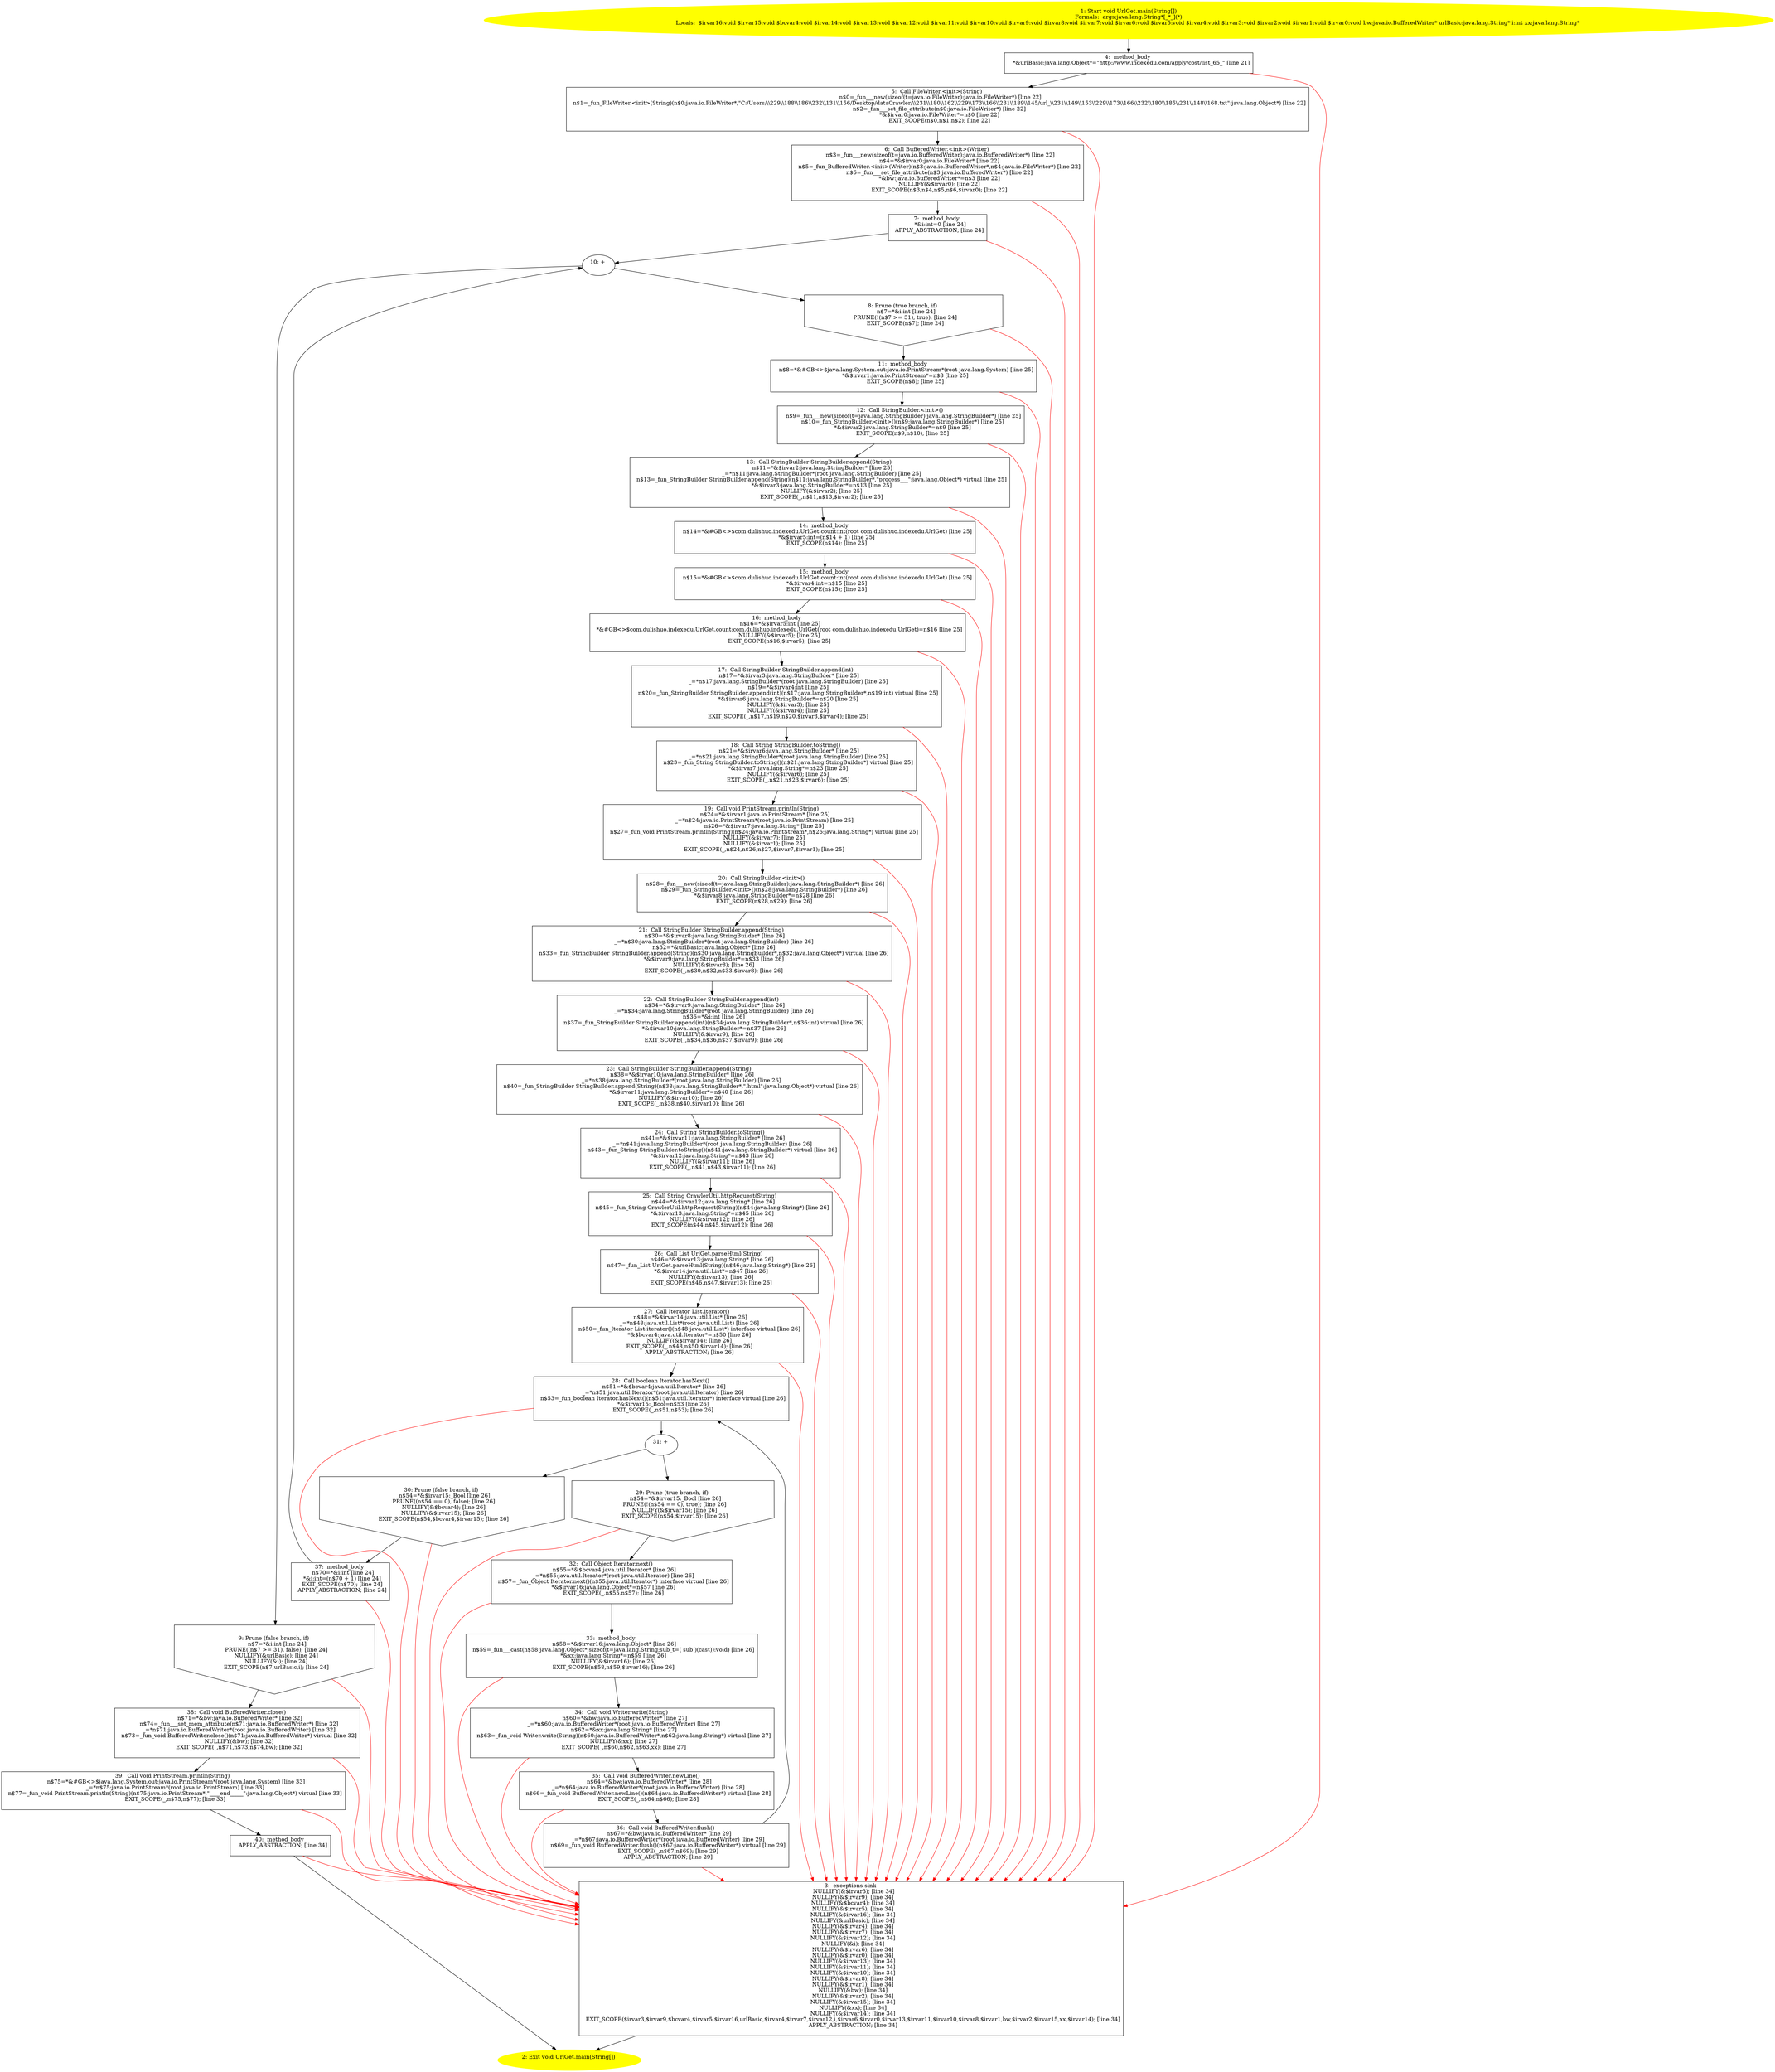 /* @generated */
digraph cfg {
"com.dulishuo.indexedu.UrlGet.main(java.lang.String[]):void.5626aa7eb2951cc843f4ebb3ff93b8fa_1" [label="1: Start void UrlGet.main(String[])\nFormals:  args:java.lang.String*[_*_](*)\nLocals:  $irvar16:void $irvar15:void $bcvar4:void $irvar14:void $irvar13:void $irvar12:void $irvar11:void $irvar10:void $irvar9:void $irvar8:void $irvar7:void $irvar6:void $irvar5:void $irvar4:void $irvar3:void $irvar2:void $irvar1:void $irvar0:void bw:java.io.BufferedWriter* urlBasic:java.lang.String* i:int xx:java.lang.String* \n  " color=yellow style=filled]
	

	 "com.dulishuo.indexedu.UrlGet.main(java.lang.String[]):void.5626aa7eb2951cc843f4ebb3ff93b8fa_1" -> "com.dulishuo.indexedu.UrlGet.main(java.lang.String[]):void.5626aa7eb2951cc843f4ebb3ff93b8fa_4" ;
"com.dulishuo.indexedu.UrlGet.main(java.lang.String[]):void.5626aa7eb2951cc843f4ebb3ff93b8fa_2" [label="2: Exit void UrlGet.main(String[]) \n  " color=yellow style=filled]
	

"com.dulishuo.indexedu.UrlGet.main(java.lang.String[]):void.5626aa7eb2951cc843f4ebb3ff93b8fa_3" [label="3:  exceptions sink \n   NULLIFY(&$irvar3); [line 34]\n  NULLIFY(&$irvar9); [line 34]\n  NULLIFY(&$bcvar4); [line 34]\n  NULLIFY(&$irvar5); [line 34]\n  NULLIFY(&$irvar16); [line 34]\n  NULLIFY(&urlBasic); [line 34]\n  NULLIFY(&$irvar4); [line 34]\n  NULLIFY(&$irvar7); [line 34]\n  NULLIFY(&$irvar12); [line 34]\n  NULLIFY(&i); [line 34]\n  NULLIFY(&$irvar6); [line 34]\n  NULLIFY(&$irvar0); [line 34]\n  NULLIFY(&$irvar13); [line 34]\n  NULLIFY(&$irvar11); [line 34]\n  NULLIFY(&$irvar10); [line 34]\n  NULLIFY(&$irvar8); [line 34]\n  NULLIFY(&$irvar1); [line 34]\n  NULLIFY(&bw); [line 34]\n  NULLIFY(&$irvar2); [line 34]\n  NULLIFY(&$irvar15); [line 34]\n  NULLIFY(&xx); [line 34]\n  NULLIFY(&$irvar14); [line 34]\n  EXIT_SCOPE($irvar3,$irvar9,$bcvar4,$irvar5,$irvar16,urlBasic,$irvar4,$irvar7,$irvar12,i,$irvar6,$irvar0,$irvar13,$irvar11,$irvar10,$irvar8,$irvar1,bw,$irvar2,$irvar15,xx,$irvar14); [line 34]\n  APPLY_ABSTRACTION; [line 34]\n " shape="box"]
	

	 "com.dulishuo.indexedu.UrlGet.main(java.lang.String[]):void.5626aa7eb2951cc843f4ebb3ff93b8fa_3" -> "com.dulishuo.indexedu.UrlGet.main(java.lang.String[]):void.5626aa7eb2951cc843f4ebb3ff93b8fa_2" ;
"com.dulishuo.indexedu.UrlGet.main(java.lang.String[]):void.5626aa7eb2951cc843f4ebb3ff93b8fa_4" [label="4:  method_body \n   *&urlBasic:java.lang.Object*=\"http://www.indexedu.com/apply/cost/list_65_\" [line 21]\n " shape="box"]
	

	 "com.dulishuo.indexedu.UrlGet.main(java.lang.String[]):void.5626aa7eb2951cc843f4ebb3ff93b8fa_4" -> "com.dulishuo.indexedu.UrlGet.main(java.lang.String[]):void.5626aa7eb2951cc843f4ebb3ff93b8fa_5" ;
	 "com.dulishuo.indexedu.UrlGet.main(java.lang.String[]):void.5626aa7eb2951cc843f4ebb3ff93b8fa_4" -> "com.dulishuo.indexedu.UrlGet.main(java.lang.String[]):void.5626aa7eb2951cc843f4ebb3ff93b8fa_3" [color="red" ];
"com.dulishuo.indexedu.UrlGet.main(java.lang.String[]):void.5626aa7eb2951cc843f4ebb3ff93b8fa_5" [label="5:  Call FileWriter.<init>(String) \n   n$0=_fun___new(sizeof(t=java.io.FileWriter):java.io.FileWriter*) [line 22]\n  n$1=_fun_FileWriter.<init>(String)(n$0:java.io.FileWriter*,\"C:/Users/\\\\229\\\\188\\\\186\\\\232\\\\131\\\\156/Desktop/dataCrawler/\\\\231\\\\180\\\\162\\\\229\\\\173\\\\166\\\\231\\\\189\\\\145/url_\\\\231\\\\149\\\\153\\\\229\\\\173\\\\166\\\\232\\\\180\\\\185\\\\231\\\\148\\\\168.txt\":java.lang.Object*) [line 22]\n  n$2=_fun___set_file_attribute(n$0:java.io.FileWriter*) [line 22]\n  *&$irvar0:java.io.FileWriter*=n$0 [line 22]\n  EXIT_SCOPE(n$0,n$1,n$2); [line 22]\n " shape="box"]
	

	 "com.dulishuo.indexedu.UrlGet.main(java.lang.String[]):void.5626aa7eb2951cc843f4ebb3ff93b8fa_5" -> "com.dulishuo.indexedu.UrlGet.main(java.lang.String[]):void.5626aa7eb2951cc843f4ebb3ff93b8fa_6" ;
	 "com.dulishuo.indexedu.UrlGet.main(java.lang.String[]):void.5626aa7eb2951cc843f4ebb3ff93b8fa_5" -> "com.dulishuo.indexedu.UrlGet.main(java.lang.String[]):void.5626aa7eb2951cc843f4ebb3ff93b8fa_3" [color="red" ];
"com.dulishuo.indexedu.UrlGet.main(java.lang.String[]):void.5626aa7eb2951cc843f4ebb3ff93b8fa_6" [label="6:  Call BufferedWriter.<init>(Writer) \n   n$3=_fun___new(sizeof(t=java.io.BufferedWriter):java.io.BufferedWriter*) [line 22]\n  n$4=*&$irvar0:java.io.FileWriter* [line 22]\n  n$5=_fun_BufferedWriter.<init>(Writer)(n$3:java.io.BufferedWriter*,n$4:java.io.FileWriter*) [line 22]\n  n$6=_fun___set_file_attribute(n$3:java.io.BufferedWriter*) [line 22]\n  *&bw:java.io.BufferedWriter*=n$3 [line 22]\n  NULLIFY(&$irvar0); [line 22]\n  EXIT_SCOPE(n$3,n$4,n$5,n$6,$irvar0); [line 22]\n " shape="box"]
	

	 "com.dulishuo.indexedu.UrlGet.main(java.lang.String[]):void.5626aa7eb2951cc843f4ebb3ff93b8fa_6" -> "com.dulishuo.indexedu.UrlGet.main(java.lang.String[]):void.5626aa7eb2951cc843f4ebb3ff93b8fa_7" ;
	 "com.dulishuo.indexedu.UrlGet.main(java.lang.String[]):void.5626aa7eb2951cc843f4ebb3ff93b8fa_6" -> "com.dulishuo.indexedu.UrlGet.main(java.lang.String[]):void.5626aa7eb2951cc843f4ebb3ff93b8fa_3" [color="red" ];
"com.dulishuo.indexedu.UrlGet.main(java.lang.String[]):void.5626aa7eb2951cc843f4ebb3ff93b8fa_7" [label="7:  method_body \n   *&i:int=0 [line 24]\n  APPLY_ABSTRACTION; [line 24]\n " shape="box"]
	

	 "com.dulishuo.indexedu.UrlGet.main(java.lang.String[]):void.5626aa7eb2951cc843f4ebb3ff93b8fa_7" -> "com.dulishuo.indexedu.UrlGet.main(java.lang.String[]):void.5626aa7eb2951cc843f4ebb3ff93b8fa_10" ;
	 "com.dulishuo.indexedu.UrlGet.main(java.lang.String[]):void.5626aa7eb2951cc843f4ebb3ff93b8fa_7" -> "com.dulishuo.indexedu.UrlGet.main(java.lang.String[]):void.5626aa7eb2951cc843f4ebb3ff93b8fa_3" [color="red" ];
"com.dulishuo.indexedu.UrlGet.main(java.lang.String[]):void.5626aa7eb2951cc843f4ebb3ff93b8fa_8" [label="8: Prune (true branch, if) \n   n$7=*&i:int [line 24]\n  PRUNE(!(n$7 >= 31), true); [line 24]\n  EXIT_SCOPE(n$7); [line 24]\n " shape="invhouse"]
	

	 "com.dulishuo.indexedu.UrlGet.main(java.lang.String[]):void.5626aa7eb2951cc843f4ebb3ff93b8fa_8" -> "com.dulishuo.indexedu.UrlGet.main(java.lang.String[]):void.5626aa7eb2951cc843f4ebb3ff93b8fa_11" ;
	 "com.dulishuo.indexedu.UrlGet.main(java.lang.String[]):void.5626aa7eb2951cc843f4ebb3ff93b8fa_8" -> "com.dulishuo.indexedu.UrlGet.main(java.lang.String[]):void.5626aa7eb2951cc843f4ebb3ff93b8fa_3" [color="red" ];
"com.dulishuo.indexedu.UrlGet.main(java.lang.String[]):void.5626aa7eb2951cc843f4ebb3ff93b8fa_9" [label="9: Prune (false branch, if) \n   n$7=*&i:int [line 24]\n  PRUNE((n$7 >= 31), false); [line 24]\n  NULLIFY(&urlBasic); [line 24]\n  NULLIFY(&i); [line 24]\n  EXIT_SCOPE(n$7,urlBasic,i); [line 24]\n " shape="invhouse"]
	

	 "com.dulishuo.indexedu.UrlGet.main(java.lang.String[]):void.5626aa7eb2951cc843f4ebb3ff93b8fa_9" -> "com.dulishuo.indexedu.UrlGet.main(java.lang.String[]):void.5626aa7eb2951cc843f4ebb3ff93b8fa_38" ;
	 "com.dulishuo.indexedu.UrlGet.main(java.lang.String[]):void.5626aa7eb2951cc843f4ebb3ff93b8fa_9" -> "com.dulishuo.indexedu.UrlGet.main(java.lang.String[]):void.5626aa7eb2951cc843f4ebb3ff93b8fa_3" [color="red" ];
"com.dulishuo.indexedu.UrlGet.main(java.lang.String[]):void.5626aa7eb2951cc843f4ebb3ff93b8fa_10" [label="10: + \n  " ]
	

	 "com.dulishuo.indexedu.UrlGet.main(java.lang.String[]):void.5626aa7eb2951cc843f4ebb3ff93b8fa_10" -> "com.dulishuo.indexedu.UrlGet.main(java.lang.String[]):void.5626aa7eb2951cc843f4ebb3ff93b8fa_8" ;
	 "com.dulishuo.indexedu.UrlGet.main(java.lang.String[]):void.5626aa7eb2951cc843f4ebb3ff93b8fa_10" -> "com.dulishuo.indexedu.UrlGet.main(java.lang.String[]):void.5626aa7eb2951cc843f4ebb3ff93b8fa_9" ;
"com.dulishuo.indexedu.UrlGet.main(java.lang.String[]):void.5626aa7eb2951cc843f4ebb3ff93b8fa_11" [label="11:  method_body \n   n$8=*&#GB<>$java.lang.System.out:java.io.PrintStream*(root java.lang.System) [line 25]\n  *&$irvar1:java.io.PrintStream*=n$8 [line 25]\n  EXIT_SCOPE(n$8); [line 25]\n " shape="box"]
	

	 "com.dulishuo.indexedu.UrlGet.main(java.lang.String[]):void.5626aa7eb2951cc843f4ebb3ff93b8fa_11" -> "com.dulishuo.indexedu.UrlGet.main(java.lang.String[]):void.5626aa7eb2951cc843f4ebb3ff93b8fa_12" ;
	 "com.dulishuo.indexedu.UrlGet.main(java.lang.String[]):void.5626aa7eb2951cc843f4ebb3ff93b8fa_11" -> "com.dulishuo.indexedu.UrlGet.main(java.lang.String[]):void.5626aa7eb2951cc843f4ebb3ff93b8fa_3" [color="red" ];
"com.dulishuo.indexedu.UrlGet.main(java.lang.String[]):void.5626aa7eb2951cc843f4ebb3ff93b8fa_12" [label="12:  Call StringBuilder.<init>() \n   n$9=_fun___new(sizeof(t=java.lang.StringBuilder):java.lang.StringBuilder*) [line 25]\n  n$10=_fun_StringBuilder.<init>()(n$9:java.lang.StringBuilder*) [line 25]\n  *&$irvar2:java.lang.StringBuilder*=n$9 [line 25]\n  EXIT_SCOPE(n$9,n$10); [line 25]\n " shape="box"]
	

	 "com.dulishuo.indexedu.UrlGet.main(java.lang.String[]):void.5626aa7eb2951cc843f4ebb3ff93b8fa_12" -> "com.dulishuo.indexedu.UrlGet.main(java.lang.String[]):void.5626aa7eb2951cc843f4ebb3ff93b8fa_13" ;
	 "com.dulishuo.indexedu.UrlGet.main(java.lang.String[]):void.5626aa7eb2951cc843f4ebb3ff93b8fa_12" -> "com.dulishuo.indexedu.UrlGet.main(java.lang.String[]):void.5626aa7eb2951cc843f4ebb3ff93b8fa_3" [color="red" ];
"com.dulishuo.indexedu.UrlGet.main(java.lang.String[]):void.5626aa7eb2951cc843f4ebb3ff93b8fa_13" [label="13:  Call StringBuilder StringBuilder.append(String) \n   n$11=*&$irvar2:java.lang.StringBuilder* [line 25]\n  _=*n$11:java.lang.StringBuilder*(root java.lang.StringBuilder) [line 25]\n  n$13=_fun_StringBuilder StringBuilder.append(String)(n$11:java.lang.StringBuilder*,\"process___\":java.lang.Object*) virtual [line 25]\n  *&$irvar3:java.lang.StringBuilder*=n$13 [line 25]\n  NULLIFY(&$irvar2); [line 25]\n  EXIT_SCOPE(_,n$11,n$13,$irvar2); [line 25]\n " shape="box"]
	

	 "com.dulishuo.indexedu.UrlGet.main(java.lang.String[]):void.5626aa7eb2951cc843f4ebb3ff93b8fa_13" -> "com.dulishuo.indexedu.UrlGet.main(java.lang.String[]):void.5626aa7eb2951cc843f4ebb3ff93b8fa_14" ;
	 "com.dulishuo.indexedu.UrlGet.main(java.lang.String[]):void.5626aa7eb2951cc843f4ebb3ff93b8fa_13" -> "com.dulishuo.indexedu.UrlGet.main(java.lang.String[]):void.5626aa7eb2951cc843f4ebb3ff93b8fa_3" [color="red" ];
"com.dulishuo.indexedu.UrlGet.main(java.lang.String[]):void.5626aa7eb2951cc843f4ebb3ff93b8fa_14" [label="14:  method_body \n   n$14=*&#GB<>$com.dulishuo.indexedu.UrlGet.count:int(root com.dulishuo.indexedu.UrlGet) [line 25]\n  *&$irvar5:int=(n$14 + 1) [line 25]\n  EXIT_SCOPE(n$14); [line 25]\n " shape="box"]
	

	 "com.dulishuo.indexedu.UrlGet.main(java.lang.String[]):void.5626aa7eb2951cc843f4ebb3ff93b8fa_14" -> "com.dulishuo.indexedu.UrlGet.main(java.lang.String[]):void.5626aa7eb2951cc843f4ebb3ff93b8fa_15" ;
	 "com.dulishuo.indexedu.UrlGet.main(java.lang.String[]):void.5626aa7eb2951cc843f4ebb3ff93b8fa_14" -> "com.dulishuo.indexedu.UrlGet.main(java.lang.String[]):void.5626aa7eb2951cc843f4ebb3ff93b8fa_3" [color="red" ];
"com.dulishuo.indexedu.UrlGet.main(java.lang.String[]):void.5626aa7eb2951cc843f4ebb3ff93b8fa_15" [label="15:  method_body \n   n$15=*&#GB<>$com.dulishuo.indexedu.UrlGet.count:int(root com.dulishuo.indexedu.UrlGet) [line 25]\n  *&$irvar4:int=n$15 [line 25]\n  EXIT_SCOPE(n$15); [line 25]\n " shape="box"]
	

	 "com.dulishuo.indexedu.UrlGet.main(java.lang.String[]):void.5626aa7eb2951cc843f4ebb3ff93b8fa_15" -> "com.dulishuo.indexedu.UrlGet.main(java.lang.String[]):void.5626aa7eb2951cc843f4ebb3ff93b8fa_16" ;
	 "com.dulishuo.indexedu.UrlGet.main(java.lang.String[]):void.5626aa7eb2951cc843f4ebb3ff93b8fa_15" -> "com.dulishuo.indexedu.UrlGet.main(java.lang.String[]):void.5626aa7eb2951cc843f4ebb3ff93b8fa_3" [color="red" ];
"com.dulishuo.indexedu.UrlGet.main(java.lang.String[]):void.5626aa7eb2951cc843f4ebb3ff93b8fa_16" [label="16:  method_body \n   n$16=*&$irvar5:int [line 25]\n  *&#GB<>$com.dulishuo.indexedu.UrlGet.count:com.dulishuo.indexedu.UrlGet(root com.dulishuo.indexedu.UrlGet)=n$16 [line 25]\n  NULLIFY(&$irvar5); [line 25]\n  EXIT_SCOPE(n$16,$irvar5); [line 25]\n " shape="box"]
	

	 "com.dulishuo.indexedu.UrlGet.main(java.lang.String[]):void.5626aa7eb2951cc843f4ebb3ff93b8fa_16" -> "com.dulishuo.indexedu.UrlGet.main(java.lang.String[]):void.5626aa7eb2951cc843f4ebb3ff93b8fa_17" ;
	 "com.dulishuo.indexedu.UrlGet.main(java.lang.String[]):void.5626aa7eb2951cc843f4ebb3ff93b8fa_16" -> "com.dulishuo.indexedu.UrlGet.main(java.lang.String[]):void.5626aa7eb2951cc843f4ebb3ff93b8fa_3" [color="red" ];
"com.dulishuo.indexedu.UrlGet.main(java.lang.String[]):void.5626aa7eb2951cc843f4ebb3ff93b8fa_17" [label="17:  Call StringBuilder StringBuilder.append(int) \n   n$17=*&$irvar3:java.lang.StringBuilder* [line 25]\n  _=*n$17:java.lang.StringBuilder*(root java.lang.StringBuilder) [line 25]\n  n$19=*&$irvar4:int [line 25]\n  n$20=_fun_StringBuilder StringBuilder.append(int)(n$17:java.lang.StringBuilder*,n$19:int) virtual [line 25]\n  *&$irvar6:java.lang.StringBuilder*=n$20 [line 25]\n  NULLIFY(&$irvar3); [line 25]\n  NULLIFY(&$irvar4); [line 25]\n  EXIT_SCOPE(_,n$17,n$19,n$20,$irvar3,$irvar4); [line 25]\n " shape="box"]
	

	 "com.dulishuo.indexedu.UrlGet.main(java.lang.String[]):void.5626aa7eb2951cc843f4ebb3ff93b8fa_17" -> "com.dulishuo.indexedu.UrlGet.main(java.lang.String[]):void.5626aa7eb2951cc843f4ebb3ff93b8fa_18" ;
	 "com.dulishuo.indexedu.UrlGet.main(java.lang.String[]):void.5626aa7eb2951cc843f4ebb3ff93b8fa_17" -> "com.dulishuo.indexedu.UrlGet.main(java.lang.String[]):void.5626aa7eb2951cc843f4ebb3ff93b8fa_3" [color="red" ];
"com.dulishuo.indexedu.UrlGet.main(java.lang.String[]):void.5626aa7eb2951cc843f4ebb3ff93b8fa_18" [label="18:  Call String StringBuilder.toString() \n   n$21=*&$irvar6:java.lang.StringBuilder* [line 25]\n  _=*n$21:java.lang.StringBuilder*(root java.lang.StringBuilder) [line 25]\n  n$23=_fun_String StringBuilder.toString()(n$21:java.lang.StringBuilder*) virtual [line 25]\n  *&$irvar7:java.lang.String*=n$23 [line 25]\n  NULLIFY(&$irvar6); [line 25]\n  EXIT_SCOPE(_,n$21,n$23,$irvar6); [line 25]\n " shape="box"]
	

	 "com.dulishuo.indexedu.UrlGet.main(java.lang.String[]):void.5626aa7eb2951cc843f4ebb3ff93b8fa_18" -> "com.dulishuo.indexedu.UrlGet.main(java.lang.String[]):void.5626aa7eb2951cc843f4ebb3ff93b8fa_19" ;
	 "com.dulishuo.indexedu.UrlGet.main(java.lang.String[]):void.5626aa7eb2951cc843f4ebb3ff93b8fa_18" -> "com.dulishuo.indexedu.UrlGet.main(java.lang.String[]):void.5626aa7eb2951cc843f4ebb3ff93b8fa_3" [color="red" ];
"com.dulishuo.indexedu.UrlGet.main(java.lang.String[]):void.5626aa7eb2951cc843f4ebb3ff93b8fa_19" [label="19:  Call void PrintStream.println(String) \n   n$24=*&$irvar1:java.io.PrintStream* [line 25]\n  _=*n$24:java.io.PrintStream*(root java.io.PrintStream) [line 25]\n  n$26=*&$irvar7:java.lang.String* [line 25]\n  n$27=_fun_void PrintStream.println(String)(n$24:java.io.PrintStream*,n$26:java.lang.String*) virtual [line 25]\n  NULLIFY(&$irvar7); [line 25]\n  NULLIFY(&$irvar1); [line 25]\n  EXIT_SCOPE(_,n$24,n$26,n$27,$irvar7,$irvar1); [line 25]\n " shape="box"]
	

	 "com.dulishuo.indexedu.UrlGet.main(java.lang.String[]):void.5626aa7eb2951cc843f4ebb3ff93b8fa_19" -> "com.dulishuo.indexedu.UrlGet.main(java.lang.String[]):void.5626aa7eb2951cc843f4ebb3ff93b8fa_20" ;
	 "com.dulishuo.indexedu.UrlGet.main(java.lang.String[]):void.5626aa7eb2951cc843f4ebb3ff93b8fa_19" -> "com.dulishuo.indexedu.UrlGet.main(java.lang.String[]):void.5626aa7eb2951cc843f4ebb3ff93b8fa_3" [color="red" ];
"com.dulishuo.indexedu.UrlGet.main(java.lang.String[]):void.5626aa7eb2951cc843f4ebb3ff93b8fa_20" [label="20:  Call StringBuilder.<init>() \n   n$28=_fun___new(sizeof(t=java.lang.StringBuilder):java.lang.StringBuilder*) [line 26]\n  n$29=_fun_StringBuilder.<init>()(n$28:java.lang.StringBuilder*) [line 26]\n  *&$irvar8:java.lang.StringBuilder*=n$28 [line 26]\n  EXIT_SCOPE(n$28,n$29); [line 26]\n " shape="box"]
	

	 "com.dulishuo.indexedu.UrlGet.main(java.lang.String[]):void.5626aa7eb2951cc843f4ebb3ff93b8fa_20" -> "com.dulishuo.indexedu.UrlGet.main(java.lang.String[]):void.5626aa7eb2951cc843f4ebb3ff93b8fa_21" ;
	 "com.dulishuo.indexedu.UrlGet.main(java.lang.String[]):void.5626aa7eb2951cc843f4ebb3ff93b8fa_20" -> "com.dulishuo.indexedu.UrlGet.main(java.lang.String[]):void.5626aa7eb2951cc843f4ebb3ff93b8fa_3" [color="red" ];
"com.dulishuo.indexedu.UrlGet.main(java.lang.String[]):void.5626aa7eb2951cc843f4ebb3ff93b8fa_21" [label="21:  Call StringBuilder StringBuilder.append(String) \n   n$30=*&$irvar8:java.lang.StringBuilder* [line 26]\n  _=*n$30:java.lang.StringBuilder*(root java.lang.StringBuilder) [line 26]\n  n$32=*&urlBasic:java.lang.Object* [line 26]\n  n$33=_fun_StringBuilder StringBuilder.append(String)(n$30:java.lang.StringBuilder*,n$32:java.lang.Object*) virtual [line 26]\n  *&$irvar9:java.lang.StringBuilder*=n$33 [line 26]\n  NULLIFY(&$irvar8); [line 26]\n  EXIT_SCOPE(_,n$30,n$32,n$33,$irvar8); [line 26]\n " shape="box"]
	

	 "com.dulishuo.indexedu.UrlGet.main(java.lang.String[]):void.5626aa7eb2951cc843f4ebb3ff93b8fa_21" -> "com.dulishuo.indexedu.UrlGet.main(java.lang.String[]):void.5626aa7eb2951cc843f4ebb3ff93b8fa_22" ;
	 "com.dulishuo.indexedu.UrlGet.main(java.lang.String[]):void.5626aa7eb2951cc843f4ebb3ff93b8fa_21" -> "com.dulishuo.indexedu.UrlGet.main(java.lang.String[]):void.5626aa7eb2951cc843f4ebb3ff93b8fa_3" [color="red" ];
"com.dulishuo.indexedu.UrlGet.main(java.lang.String[]):void.5626aa7eb2951cc843f4ebb3ff93b8fa_22" [label="22:  Call StringBuilder StringBuilder.append(int) \n   n$34=*&$irvar9:java.lang.StringBuilder* [line 26]\n  _=*n$34:java.lang.StringBuilder*(root java.lang.StringBuilder) [line 26]\n  n$36=*&i:int [line 26]\n  n$37=_fun_StringBuilder StringBuilder.append(int)(n$34:java.lang.StringBuilder*,n$36:int) virtual [line 26]\n  *&$irvar10:java.lang.StringBuilder*=n$37 [line 26]\n  NULLIFY(&$irvar9); [line 26]\n  EXIT_SCOPE(_,n$34,n$36,n$37,$irvar9); [line 26]\n " shape="box"]
	

	 "com.dulishuo.indexedu.UrlGet.main(java.lang.String[]):void.5626aa7eb2951cc843f4ebb3ff93b8fa_22" -> "com.dulishuo.indexedu.UrlGet.main(java.lang.String[]):void.5626aa7eb2951cc843f4ebb3ff93b8fa_23" ;
	 "com.dulishuo.indexedu.UrlGet.main(java.lang.String[]):void.5626aa7eb2951cc843f4ebb3ff93b8fa_22" -> "com.dulishuo.indexedu.UrlGet.main(java.lang.String[]):void.5626aa7eb2951cc843f4ebb3ff93b8fa_3" [color="red" ];
"com.dulishuo.indexedu.UrlGet.main(java.lang.String[]):void.5626aa7eb2951cc843f4ebb3ff93b8fa_23" [label="23:  Call StringBuilder StringBuilder.append(String) \n   n$38=*&$irvar10:java.lang.StringBuilder* [line 26]\n  _=*n$38:java.lang.StringBuilder*(root java.lang.StringBuilder) [line 26]\n  n$40=_fun_StringBuilder StringBuilder.append(String)(n$38:java.lang.StringBuilder*,\".html\":java.lang.Object*) virtual [line 26]\n  *&$irvar11:java.lang.StringBuilder*=n$40 [line 26]\n  NULLIFY(&$irvar10); [line 26]\n  EXIT_SCOPE(_,n$38,n$40,$irvar10); [line 26]\n " shape="box"]
	

	 "com.dulishuo.indexedu.UrlGet.main(java.lang.String[]):void.5626aa7eb2951cc843f4ebb3ff93b8fa_23" -> "com.dulishuo.indexedu.UrlGet.main(java.lang.String[]):void.5626aa7eb2951cc843f4ebb3ff93b8fa_24" ;
	 "com.dulishuo.indexedu.UrlGet.main(java.lang.String[]):void.5626aa7eb2951cc843f4ebb3ff93b8fa_23" -> "com.dulishuo.indexedu.UrlGet.main(java.lang.String[]):void.5626aa7eb2951cc843f4ebb3ff93b8fa_3" [color="red" ];
"com.dulishuo.indexedu.UrlGet.main(java.lang.String[]):void.5626aa7eb2951cc843f4ebb3ff93b8fa_24" [label="24:  Call String StringBuilder.toString() \n   n$41=*&$irvar11:java.lang.StringBuilder* [line 26]\n  _=*n$41:java.lang.StringBuilder*(root java.lang.StringBuilder) [line 26]\n  n$43=_fun_String StringBuilder.toString()(n$41:java.lang.StringBuilder*) virtual [line 26]\n  *&$irvar12:java.lang.String*=n$43 [line 26]\n  NULLIFY(&$irvar11); [line 26]\n  EXIT_SCOPE(_,n$41,n$43,$irvar11); [line 26]\n " shape="box"]
	

	 "com.dulishuo.indexedu.UrlGet.main(java.lang.String[]):void.5626aa7eb2951cc843f4ebb3ff93b8fa_24" -> "com.dulishuo.indexedu.UrlGet.main(java.lang.String[]):void.5626aa7eb2951cc843f4ebb3ff93b8fa_25" ;
	 "com.dulishuo.indexedu.UrlGet.main(java.lang.String[]):void.5626aa7eb2951cc843f4ebb3ff93b8fa_24" -> "com.dulishuo.indexedu.UrlGet.main(java.lang.String[]):void.5626aa7eb2951cc843f4ebb3ff93b8fa_3" [color="red" ];
"com.dulishuo.indexedu.UrlGet.main(java.lang.String[]):void.5626aa7eb2951cc843f4ebb3ff93b8fa_25" [label="25:  Call String CrawlerUtil.httpRequest(String) \n   n$44=*&$irvar12:java.lang.String* [line 26]\n  n$45=_fun_String CrawlerUtil.httpRequest(String)(n$44:java.lang.String*) [line 26]\n  *&$irvar13:java.lang.String*=n$45 [line 26]\n  NULLIFY(&$irvar12); [line 26]\n  EXIT_SCOPE(n$44,n$45,$irvar12); [line 26]\n " shape="box"]
	

	 "com.dulishuo.indexedu.UrlGet.main(java.lang.String[]):void.5626aa7eb2951cc843f4ebb3ff93b8fa_25" -> "com.dulishuo.indexedu.UrlGet.main(java.lang.String[]):void.5626aa7eb2951cc843f4ebb3ff93b8fa_26" ;
	 "com.dulishuo.indexedu.UrlGet.main(java.lang.String[]):void.5626aa7eb2951cc843f4ebb3ff93b8fa_25" -> "com.dulishuo.indexedu.UrlGet.main(java.lang.String[]):void.5626aa7eb2951cc843f4ebb3ff93b8fa_3" [color="red" ];
"com.dulishuo.indexedu.UrlGet.main(java.lang.String[]):void.5626aa7eb2951cc843f4ebb3ff93b8fa_26" [label="26:  Call List UrlGet.parseHtml(String) \n   n$46=*&$irvar13:java.lang.String* [line 26]\n  n$47=_fun_List UrlGet.parseHtml(String)(n$46:java.lang.String*) [line 26]\n  *&$irvar14:java.util.List*=n$47 [line 26]\n  NULLIFY(&$irvar13); [line 26]\n  EXIT_SCOPE(n$46,n$47,$irvar13); [line 26]\n " shape="box"]
	

	 "com.dulishuo.indexedu.UrlGet.main(java.lang.String[]):void.5626aa7eb2951cc843f4ebb3ff93b8fa_26" -> "com.dulishuo.indexedu.UrlGet.main(java.lang.String[]):void.5626aa7eb2951cc843f4ebb3ff93b8fa_27" ;
	 "com.dulishuo.indexedu.UrlGet.main(java.lang.String[]):void.5626aa7eb2951cc843f4ebb3ff93b8fa_26" -> "com.dulishuo.indexedu.UrlGet.main(java.lang.String[]):void.5626aa7eb2951cc843f4ebb3ff93b8fa_3" [color="red" ];
"com.dulishuo.indexedu.UrlGet.main(java.lang.String[]):void.5626aa7eb2951cc843f4ebb3ff93b8fa_27" [label="27:  Call Iterator List.iterator() \n   n$48=*&$irvar14:java.util.List* [line 26]\n  _=*n$48:java.util.List*(root java.util.List) [line 26]\n  n$50=_fun_Iterator List.iterator()(n$48:java.util.List*) interface virtual [line 26]\n  *&$bcvar4:java.util.Iterator*=n$50 [line 26]\n  NULLIFY(&$irvar14); [line 26]\n  EXIT_SCOPE(_,n$48,n$50,$irvar14); [line 26]\n  APPLY_ABSTRACTION; [line 26]\n " shape="box"]
	

	 "com.dulishuo.indexedu.UrlGet.main(java.lang.String[]):void.5626aa7eb2951cc843f4ebb3ff93b8fa_27" -> "com.dulishuo.indexedu.UrlGet.main(java.lang.String[]):void.5626aa7eb2951cc843f4ebb3ff93b8fa_28" ;
	 "com.dulishuo.indexedu.UrlGet.main(java.lang.String[]):void.5626aa7eb2951cc843f4ebb3ff93b8fa_27" -> "com.dulishuo.indexedu.UrlGet.main(java.lang.String[]):void.5626aa7eb2951cc843f4ebb3ff93b8fa_3" [color="red" ];
"com.dulishuo.indexedu.UrlGet.main(java.lang.String[]):void.5626aa7eb2951cc843f4ebb3ff93b8fa_28" [label="28:  Call boolean Iterator.hasNext() \n   n$51=*&$bcvar4:java.util.Iterator* [line 26]\n  _=*n$51:java.util.Iterator*(root java.util.Iterator) [line 26]\n  n$53=_fun_boolean Iterator.hasNext()(n$51:java.util.Iterator*) interface virtual [line 26]\n  *&$irvar15:_Bool=n$53 [line 26]\n  EXIT_SCOPE(_,n$51,n$53); [line 26]\n " shape="box"]
	

	 "com.dulishuo.indexedu.UrlGet.main(java.lang.String[]):void.5626aa7eb2951cc843f4ebb3ff93b8fa_28" -> "com.dulishuo.indexedu.UrlGet.main(java.lang.String[]):void.5626aa7eb2951cc843f4ebb3ff93b8fa_31" ;
	 "com.dulishuo.indexedu.UrlGet.main(java.lang.String[]):void.5626aa7eb2951cc843f4ebb3ff93b8fa_28" -> "com.dulishuo.indexedu.UrlGet.main(java.lang.String[]):void.5626aa7eb2951cc843f4ebb3ff93b8fa_3" [color="red" ];
"com.dulishuo.indexedu.UrlGet.main(java.lang.String[]):void.5626aa7eb2951cc843f4ebb3ff93b8fa_29" [label="29: Prune (true branch, if) \n   n$54=*&$irvar15:_Bool [line 26]\n  PRUNE(!(n$54 == 0), true); [line 26]\n  NULLIFY(&$irvar15); [line 26]\n  EXIT_SCOPE(n$54,$irvar15); [line 26]\n " shape="invhouse"]
	

	 "com.dulishuo.indexedu.UrlGet.main(java.lang.String[]):void.5626aa7eb2951cc843f4ebb3ff93b8fa_29" -> "com.dulishuo.indexedu.UrlGet.main(java.lang.String[]):void.5626aa7eb2951cc843f4ebb3ff93b8fa_32" ;
	 "com.dulishuo.indexedu.UrlGet.main(java.lang.String[]):void.5626aa7eb2951cc843f4ebb3ff93b8fa_29" -> "com.dulishuo.indexedu.UrlGet.main(java.lang.String[]):void.5626aa7eb2951cc843f4ebb3ff93b8fa_3" [color="red" ];
"com.dulishuo.indexedu.UrlGet.main(java.lang.String[]):void.5626aa7eb2951cc843f4ebb3ff93b8fa_30" [label="30: Prune (false branch, if) \n   n$54=*&$irvar15:_Bool [line 26]\n  PRUNE((n$54 == 0), false); [line 26]\n  NULLIFY(&$bcvar4); [line 26]\n  NULLIFY(&$irvar15); [line 26]\n  EXIT_SCOPE(n$54,$bcvar4,$irvar15); [line 26]\n " shape="invhouse"]
	

	 "com.dulishuo.indexedu.UrlGet.main(java.lang.String[]):void.5626aa7eb2951cc843f4ebb3ff93b8fa_30" -> "com.dulishuo.indexedu.UrlGet.main(java.lang.String[]):void.5626aa7eb2951cc843f4ebb3ff93b8fa_37" ;
	 "com.dulishuo.indexedu.UrlGet.main(java.lang.String[]):void.5626aa7eb2951cc843f4ebb3ff93b8fa_30" -> "com.dulishuo.indexedu.UrlGet.main(java.lang.String[]):void.5626aa7eb2951cc843f4ebb3ff93b8fa_3" [color="red" ];
"com.dulishuo.indexedu.UrlGet.main(java.lang.String[]):void.5626aa7eb2951cc843f4ebb3ff93b8fa_31" [label="31: + \n  " ]
	

	 "com.dulishuo.indexedu.UrlGet.main(java.lang.String[]):void.5626aa7eb2951cc843f4ebb3ff93b8fa_31" -> "com.dulishuo.indexedu.UrlGet.main(java.lang.String[]):void.5626aa7eb2951cc843f4ebb3ff93b8fa_29" ;
	 "com.dulishuo.indexedu.UrlGet.main(java.lang.String[]):void.5626aa7eb2951cc843f4ebb3ff93b8fa_31" -> "com.dulishuo.indexedu.UrlGet.main(java.lang.String[]):void.5626aa7eb2951cc843f4ebb3ff93b8fa_30" ;
"com.dulishuo.indexedu.UrlGet.main(java.lang.String[]):void.5626aa7eb2951cc843f4ebb3ff93b8fa_32" [label="32:  Call Object Iterator.next() \n   n$55=*&$bcvar4:java.util.Iterator* [line 26]\n  _=*n$55:java.util.Iterator*(root java.util.Iterator) [line 26]\n  n$57=_fun_Object Iterator.next()(n$55:java.util.Iterator*) interface virtual [line 26]\n  *&$irvar16:java.lang.Object*=n$57 [line 26]\n  EXIT_SCOPE(_,n$55,n$57); [line 26]\n " shape="box"]
	

	 "com.dulishuo.indexedu.UrlGet.main(java.lang.String[]):void.5626aa7eb2951cc843f4ebb3ff93b8fa_32" -> "com.dulishuo.indexedu.UrlGet.main(java.lang.String[]):void.5626aa7eb2951cc843f4ebb3ff93b8fa_33" ;
	 "com.dulishuo.indexedu.UrlGet.main(java.lang.String[]):void.5626aa7eb2951cc843f4ebb3ff93b8fa_32" -> "com.dulishuo.indexedu.UrlGet.main(java.lang.String[]):void.5626aa7eb2951cc843f4ebb3ff93b8fa_3" [color="red" ];
"com.dulishuo.indexedu.UrlGet.main(java.lang.String[]):void.5626aa7eb2951cc843f4ebb3ff93b8fa_33" [label="33:  method_body \n   n$58=*&$irvar16:java.lang.Object* [line 26]\n  n$59=_fun___cast(n$58:java.lang.Object*,sizeof(t=java.lang.String;sub_t=( sub )(cast)):void) [line 26]\n  *&xx:java.lang.String*=n$59 [line 26]\n  NULLIFY(&$irvar16); [line 26]\n  EXIT_SCOPE(n$58,n$59,$irvar16); [line 26]\n " shape="box"]
	

	 "com.dulishuo.indexedu.UrlGet.main(java.lang.String[]):void.5626aa7eb2951cc843f4ebb3ff93b8fa_33" -> "com.dulishuo.indexedu.UrlGet.main(java.lang.String[]):void.5626aa7eb2951cc843f4ebb3ff93b8fa_34" ;
	 "com.dulishuo.indexedu.UrlGet.main(java.lang.String[]):void.5626aa7eb2951cc843f4ebb3ff93b8fa_33" -> "com.dulishuo.indexedu.UrlGet.main(java.lang.String[]):void.5626aa7eb2951cc843f4ebb3ff93b8fa_3" [color="red" ];
"com.dulishuo.indexedu.UrlGet.main(java.lang.String[]):void.5626aa7eb2951cc843f4ebb3ff93b8fa_34" [label="34:  Call void Writer.write(String) \n   n$60=*&bw:java.io.BufferedWriter* [line 27]\n  _=*n$60:java.io.BufferedWriter*(root java.io.BufferedWriter) [line 27]\n  n$62=*&xx:java.lang.String* [line 27]\n  n$63=_fun_void Writer.write(String)(n$60:java.io.BufferedWriter*,n$62:java.lang.String*) virtual [line 27]\n  NULLIFY(&xx); [line 27]\n  EXIT_SCOPE(_,n$60,n$62,n$63,xx); [line 27]\n " shape="box"]
	

	 "com.dulishuo.indexedu.UrlGet.main(java.lang.String[]):void.5626aa7eb2951cc843f4ebb3ff93b8fa_34" -> "com.dulishuo.indexedu.UrlGet.main(java.lang.String[]):void.5626aa7eb2951cc843f4ebb3ff93b8fa_35" ;
	 "com.dulishuo.indexedu.UrlGet.main(java.lang.String[]):void.5626aa7eb2951cc843f4ebb3ff93b8fa_34" -> "com.dulishuo.indexedu.UrlGet.main(java.lang.String[]):void.5626aa7eb2951cc843f4ebb3ff93b8fa_3" [color="red" ];
"com.dulishuo.indexedu.UrlGet.main(java.lang.String[]):void.5626aa7eb2951cc843f4ebb3ff93b8fa_35" [label="35:  Call void BufferedWriter.newLine() \n   n$64=*&bw:java.io.BufferedWriter* [line 28]\n  _=*n$64:java.io.BufferedWriter*(root java.io.BufferedWriter) [line 28]\n  n$66=_fun_void BufferedWriter.newLine()(n$64:java.io.BufferedWriter*) virtual [line 28]\n  EXIT_SCOPE(_,n$64,n$66); [line 28]\n " shape="box"]
	

	 "com.dulishuo.indexedu.UrlGet.main(java.lang.String[]):void.5626aa7eb2951cc843f4ebb3ff93b8fa_35" -> "com.dulishuo.indexedu.UrlGet.main(java.lang.String[]):void.5626aa7eb2951cc843f4ebb3ff93b8fa_36" ;
	 "com.dulishuo.indexedu.UrlGet.main(java.lang.String[]):void.5626aa7eb2951cc843f4ebb3ff93b8fa_35" -> "com.dulishuo.indexedu.UrlGet.main(java.lang.String[]):void.5626aa7eb2951cc843f4ebb3ff93b8fa_3" [color="red" ];
"com.dulishuo.indexedu.UrlGet.main(java.lang.String[]):void.5626aa7eb2951cc843f4ebb3ff93b8fa_36" [label="36:  Call void BufferedWriter.flush() \n   n$67=*&bw:java.io.BufferedWriter* [line 29]\n  _=*n$67:java.io.BufferedWriter*(root java.io.BufferedWriter) [line 29]\n  n$69=_fun_void BufferedWriter.flush()(n$67:java.io.BufferedWriter*) virtual [line 29]\n  EXIT_SCOPE(_,n$67,n$69); [line 29]\n  APPLY_ABSTRACTION; [line 29]\n " shape="box"]
	

	 "com.dulishuo.indexedu.UrlGet.main(java.lang.String[]):void.5626aa7eb2951cc843f4ebb3ff93b8fa_36" -> "com.dulishuo.indexedu.UrlGet.main(java.lang.String[]):void.5626aa7eb2951cc843f4ebb3ff93b8fa_28" ;
	 "com.dulishuo.indexedu.UrlGet.main(java.lang.String[]):void.5626aa7eb2951cc843f4ebb3ff93b8fa_36" -> "com.dulishuo.indexedu.UrlGet.main(java.lang.String[]):void.5626aa7eb2951cc843f4ebb3ff93b8fa_3" [color="red" ];
"com.dulishuo.indexedu.UrlGet.main(java.lang.String[]):void.5626aa7eb2951cc843f4ebb3ff93b8fa_37" [label="37:  method_body \n   n$70=*&i:int [line 24]\n  *&i:int=(n$70 + 1) [line 24]\n  EXIT_SCOPE(n$70); [line 24]\n  APPLY_ABSTRACTION; [line 24]\n " shape="box"]
	

	 "com.dulishuo.indexedu.UrlGet.main(java.lang.String[]):void.5626aa7eb2951cc843f4ebb3ff93b8fa_37" -> "com.dulishuo.indexedu.UrlGet.main(java.lang.String[]):void.5626aa7eb2951cc843f4ebb3ff93b8fa_10" ;
	 "com.dulishuo.indexedu.UrlGet.main(java.lang.String[]):void.5626aa7eb2951cc843f4ebb3ff93b8fa_37" -> "com.dulishuo.indexedu.UrlGet.main(java.lang.String[]):void.5626aa7eb2951cc843f4ebb3ff93b8fa_3" [color="red" ];
"com.dulishuo.indexedu.UrlGet.main(java.lang.String[]):void.5626aa7eb2951cc843f4ebb3ff93b8fa_38" [label="38:  Call void BufferedWriter.close() \n   n$71=*&bw:java.io.BufferedWriter* [line 32]\n  n$74=_fun___set_mem_attribute(n$71:java.io.BufferedWriter*) [line 32]\n  _=*n$71:java.io.BufferedWriter*(root java.io.BufferedWriter) [line 32]\n  n$73=_fun_void BufferedWriter.close()(n$71:java.io.BufferedWriter*) virtual [line 32]\n  NULLIFY(&bw); [line 32]\n  EXIT_SCOPE(_,n$71,n$73,n$74,bw); [line 32]\n " shape="box"]
	

	 "com.dulishuo.indexedu.UrlGet.main(java.lang.String[]):void.5626aa7eb2951cc843f4ebb3ff93b8fa_38" -> "com.dulishuo.indexedu.UrlGet.main(java.lang.String[]):void.5626aa7eb2951cc843f4ebb3ff93b8fa_39" ;
	 "com.dulishuo.indexedu.UrlGet.main(java.lang.String[]):void.5626aa7eb2951cc843f4ebb3ff93b8fa_38" -> "com.dulishuo.indexedu.UrlGet.main(java.lang.String[]):void.5626aa7eb2951cc843f4ebb3ff93b8fa_3" [color="red" ];
"com.dulishuo.indexedu.UrlGet.main(java.lang.String[]):void.5626aa7eb2951cc843f4ebb3ff93b8fa_39" [label="39:  Call void PrintStream.println(String) \n   n$75=*&#GB<>$java.lang.System.out:java.io.PrintStream*(root java.lang.System) [line 33]\n  _=*n$75:java.io.PrintStream*(root java.io.PrintStream) [line 33]\n  n$77=_fun_void PrintStream.println(String)(n$75:java.io.PrintStream*,\"____end_____\":java.lang.Object*) virtual [line 33]\n  EXIT_SCOPE(_,n$75,n$77); [line 33]\n " shape="box"]
	

	 "com.dulishuo.indexedu.UrlGet.main(java.lang.String[]):void.5626aa7eb2951cc843f4ebb3ff93b8fa_39" -> "com.dulishuo.indexedu.UrlGet.main(java.lang.String[]):void.5626aa7eb2951cc843f4ebb3ff93b8fa_40" ;
	 "com.dulishuo.indexedu.UrlGet.main(java.lang.String[]):void.5626aa7eb2951cc843f4ebb3ff93b8fa_39" -> "com.dulishuo.indexedu.UrlGet.main(java.lang.String[]):void.5626aa7eb2951cc843f4ebb3ff93b8fa_3" [color="red" ];
"com.dulishuo.indexedu.UrlGet.main(java.lang.String[]):void.5626aa7eb2951cc843f4ebb3ff93b8fa_40" [label="40:  method_body \n   APPLY_ABSTRACTION; [line 34]\n " shape="box"]
	

	 "com.dulishuo.indexedu.UrlGet.main(java.lang.String[]):void.5626aa7eb2951cc843f4ebb3ff93b8fa_40" -> "com.dulishuo.indexedu.UrlGet.main(java.lang.String[]):void.5626aa7eb2951cc843f4ebb3ff93b8fa_2" ;
	 "com.dulishuo.indexedu.UrlGet.main(java.lang.String[]):void.5626aa7eb2951cc843f4ebb3ff93b8fa_40" -> "com.dulishuo.indexedu.UrlGet.main(java.lang.String[]):void.5626aa7eb2951cc843f4ebb3ff93b8fa_3" [color="red" ];
}
